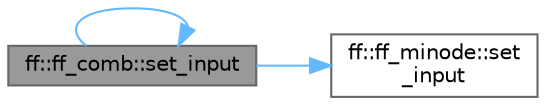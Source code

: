 digraph "ff::ff_comb::set_input"
{
 // LATEX_PDF_SIZE
  bgcolor="transparent";
  edge [fontname=Helvetica,fontsize=10,labelfontname=Helvetica,labelfontsize=10];
  node [fontname=Helvetica,fontsize=10,shape=box,height=0.2,width=0.4];
  rankdir="LR";
  Node1 [id="Node000001",label="ff::ff_comb::set_input",height=0.2,width=0.4,color="gray40", fillcolor="grey60", style="filled", fontcolor="black",tooltip="Assembly input channels"];
  Node1 -> Node1 [id="edge1_Node000001_Node000001",color="steelblue1",style="solid",tooltip=" "];
  Node1 -> Node2 [id="edge2_Node000001_Node000002",color="steelblue1",style="solid",tooltip=" "];
  Node2 [id="Node000002",label="ff::ff_minode::set\l_input",height=0.2,width=0.4,color="grey40", fillcolor="white", style="filled",URL="$classff_1_1ff__minode.html#a8a3bc9d5aa6b570853922bc8fd1f07f9",tooltip="Assembly input channels"];
}
